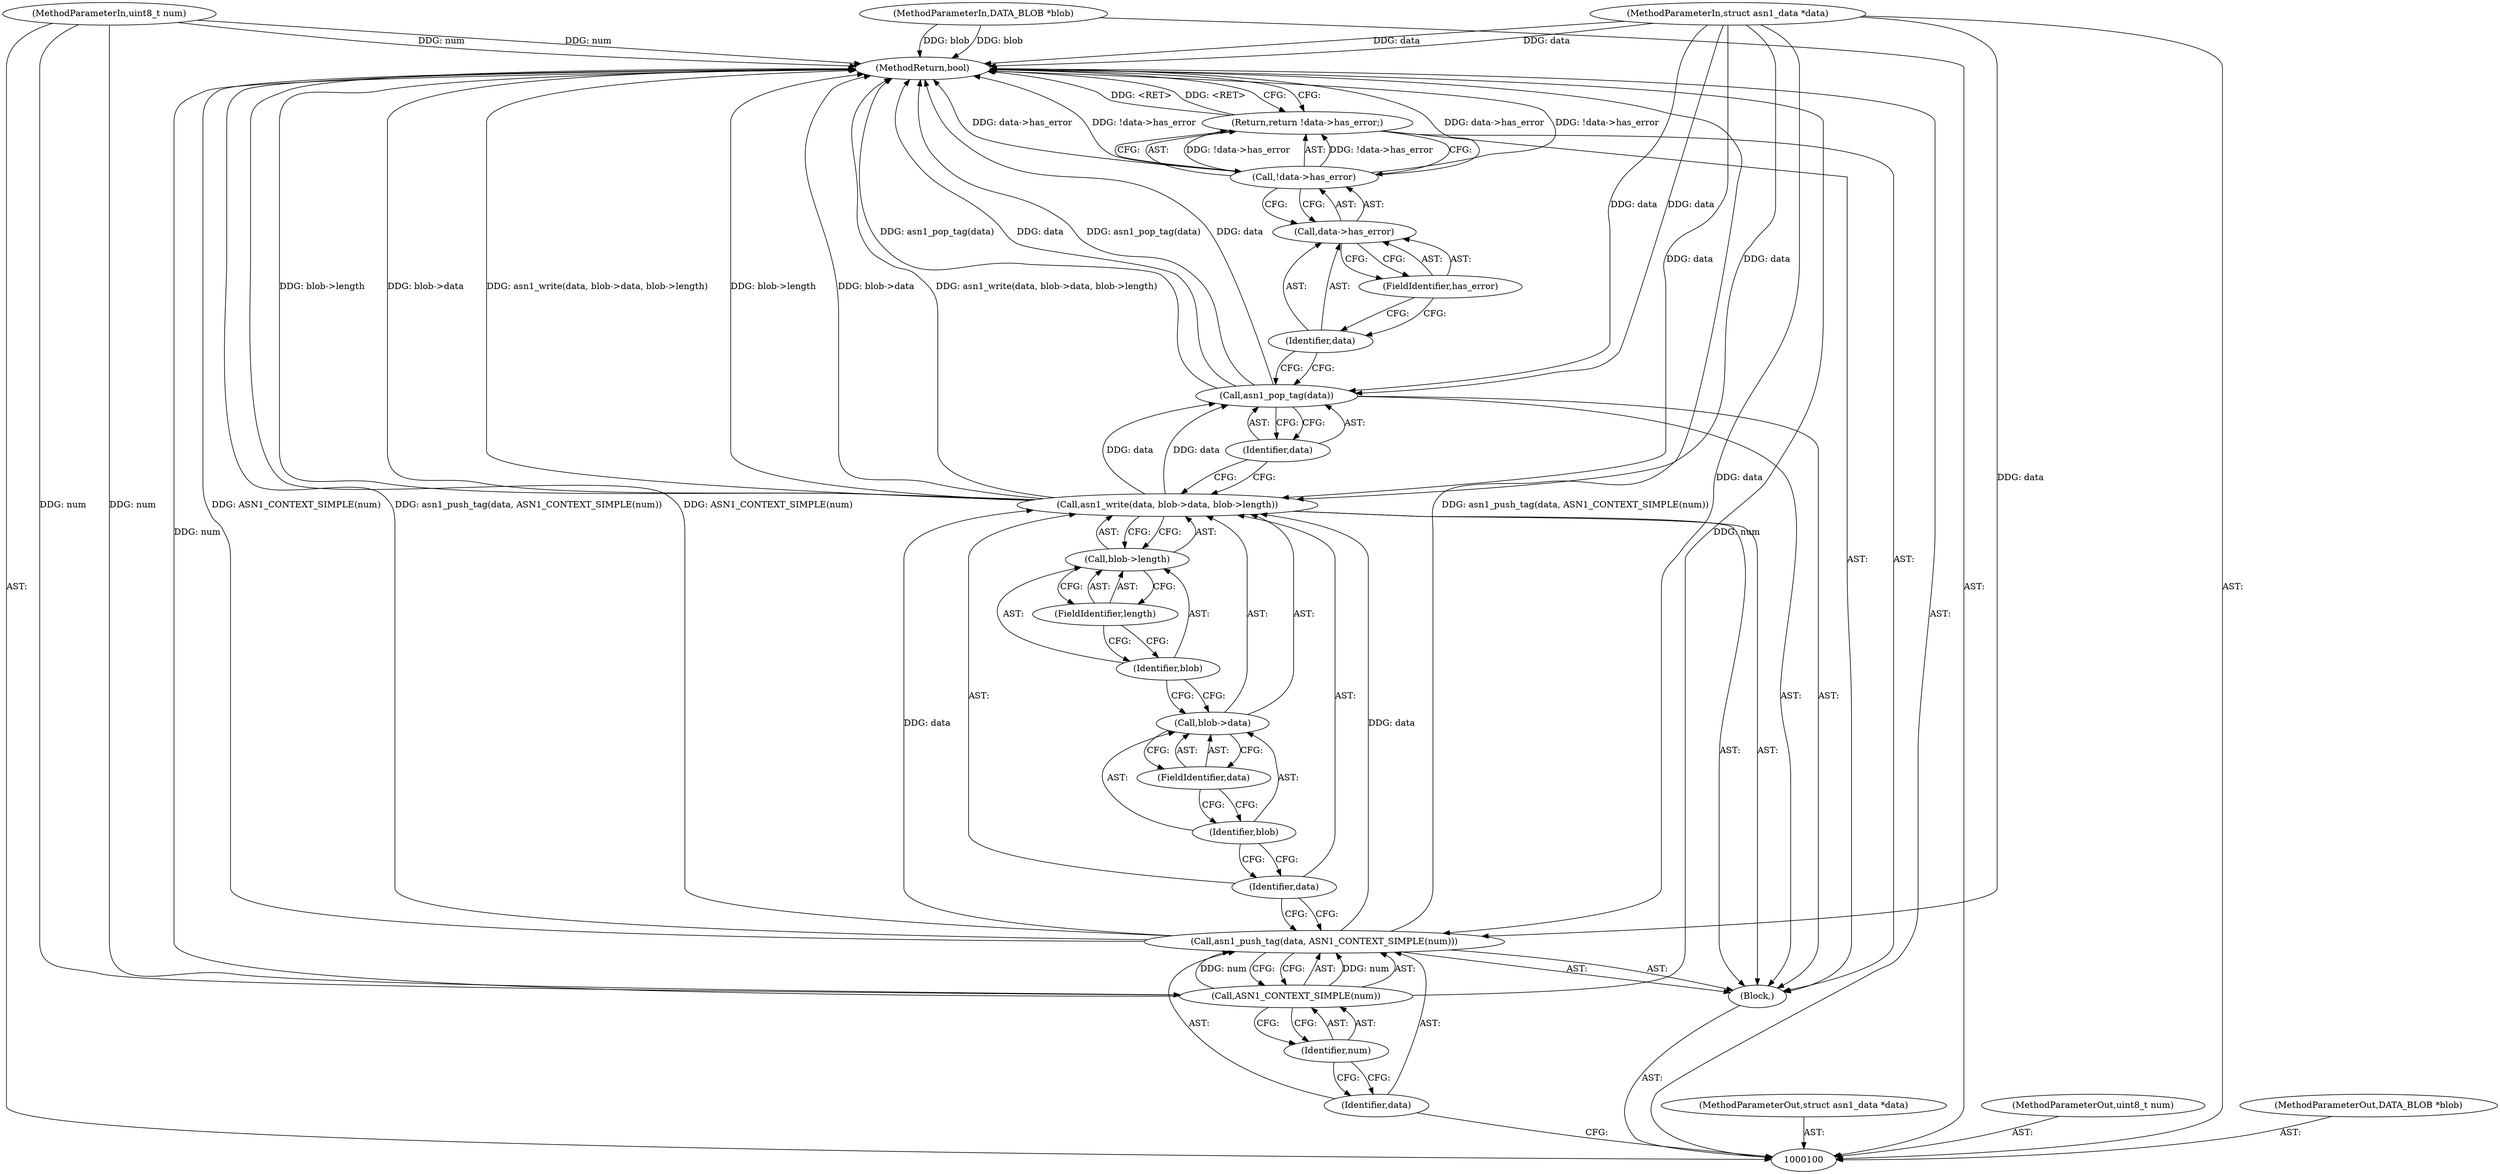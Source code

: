 digraph "1_samba_9d989c9dd7a5b92d0c5d65287935471b83b6e884_3" {
"1000124" [label="(MethodReturn,bool)"];
"1000101" [label="(MethodParameterIn,struct asn1_data *data)"];
"1000159" [label="(MethodParameterOut,struct asn1_data *data)"];
"1000102" [label="(MethodParameterIn,uint8_t num)"];
"1000160" [label="(MethodParameterOut,uint8_t num)"];
"1000103" [label="(MethodParameterIn,DATA_BLOB *blob)"];
"1000161" [label="(MethodParameterOut,DATA_BLOB *blob)"];
"1000104" [label="(Block,)"];
"1000106" [label="(Identifier,data)"];
"1000107" [label="(Call,ASN1_CONTEXT_SIMPLE(num))"];
"1000108" [label="(Identifier,num)"];
"1000105" [label="(Call,asn1_push_tag(data, ASN1_CONTEXT_SIMPLE(num)))"];
"1000110" [label="(Identifier,data)"];
"1000111" [label="(Call,blob->data)"];
"1000112" [label="(Identifier,blob)"];
"1000113" [label="(FieldIdentifier,data)"];
"1000114" [label="(Call,blob->length)"];
"1000115" [label="(Identifier,blob)"];
"1000116" [label="(FieldIdentifier,length)"];
"1000109" [label="(Call,asn1_write(data, blob->data, blob->length))"];
"1000118" [label="(Identifier,data)"];
"1000117" [label="(Call,asn1_pop_tag(data))"];
"1000120" [label="(Call,!data->has_error)"];
"1000121" [label="(Call,data->has_error)"];
"1000122" [label="(Identifier,data)"];
"1000123" [label="(FieldIdentifier,has_error)"];
"1000119" [label="(Return,return !data->has_error;)"];
"1000124" -> "1000100"  [label="AST: "];
"1000124" -> "1000119"  [label="CFG: "];
"1000117" -> "1000124"  [label="DDG: asn1_pop_tag(data)"];
"1000117" -> "1000124"  [label="DDG: data"];
"1000107" -> "1000124"  [label="DDG: num"];
"1000105" -> "1000124"  [label="DDG: ASN1_CONTEXT_SIMPLE(num)"];
"1000105" -> "1000124"  [label="DDG: asn1_push_tag(data, ASN1_CONTEXT_SIMPLE(num))"];
"1000109" -> "1000124"  [label="DDG: blob->length"];
"1000109" -> "1000124"  [label="DDG: blob->data"];
"1000109" -> "1000124"  [label="DDG: asn1_write(data, blob->data, blob->length)"];
"1000103" -> "1000124"  [label="DDG: blob"];
"1000120" -> "1000124"  [label="DDG: data->has_error"];
"1000120" -> "1000124"  [label="DDG: !data->has_error"];
"1000102" -> "1000124"  [label="DDG: num"];
"1000101" -> "1000124"  [label="DDG: data"];
"1000119" -> "1000124"  [label="DDG: <RET>"];
"1000101" -> "1000100"  [label="AST: "];
"1000101" -> "1000124"  [label="DDG: data"];
"1000101" -> "1000105"  [label="DDG: data"];
"1000101" -> "1000109"  [label="DDG: data"];
"1000101" -> "1000117"  [label="DDG: data"];
"1000159" -> "1000100"  [label="AST: "];
"1000102" -> "1000100"  [label="AST: "];
"1000102" -> "1000124"  [label="DDG: num"];
"1000102" -> "1000107"  [label="DDG: num"];
"1000160" -> "1000100"  [label="AST: "];
"1000103" -> "1000100"  [label="AST: "];
"1000103" -> "1000124"  [label="DDG: blob"];
"1000161" -> "1000100"  [label="AST: "];
"1000104" -> "1000100"  [label="AST: "];
"1000105" -> "1000104"  [label="AST: "];
"1000109" -> "1000104"  [label="AST: "];
"1000117" -> "1000104"  [label="AST: "];
"1000119" -> "1000104"  [label="AST: "];
"1000106" -> "1000105"  [label="AST: "];
"1000106" -> "1000100"  [label="CFG: "];
"1000108" -> "1000106"  [label="CFG: "];
"1000107" -> "1000105"  [label="AST: "];
"1000107" -> "1000108"  [label="CFG: "];
"1000108" -> "1000107"  [label="AST: "];
"1000105" -> "1000107"  [label="CFG: "];
"1000107" -> "1000124"  [label="DDG: num"];
"1000107" -> "1000105"  [label="DDG: num"];
"1000102" -> "1000107"  [label="DDG: num"];
"1000108" -> "1000107"  [label="AST: "];
"1000108" -> "1000106"  [label="CFG: "];
"1000107" -> "1000108"  [label="CFG: "];
"1000105" -> "1000104"  [label="AST: "];
"1000105" -> "1000107"  [label="CFG: "];
"1000106" -> "1000105"  [label="AST: "];
"1000107" -> "1000105"  [label="AST: "];
"1000110" -> "1000105"  [label="CFG: "];
"1000105" -> "1000124"  [label="DDG: ASN1_CONTEXT_SIMPLE(num)"];
"1000105" -> "1000124"  [label="DDG: asn1_push_tag(data, ASN1_CONTEXT_SIMPLE(num))"];
"1000101" -> "1000105"  [label="DDG: data"];
"1000107" -> "1000105"  [label="DDG: num"];
"1000105" -> "1000109"  [label="DDG: data"];
"1000110" -> "1000109"  [label="AST: "];
"1000110" -> "1000105"  [label="CFG: "];
"1000112" -> "1000110"  [label="CFG: "];
"1000111" -> "1000109"  [label="AST: "];
"1000111" -> "1000113"  [label="CFG: "];
"1000112" -> "1000111"  [label="AST: "];
"1000113" -> "1000111"  [label="AST: "];
"1000115" -> "1000111"  [label="CFG: "];
"1000112" -> "1000111"  [label="AST: "];
"1000112" -> "1000110"  [label="CFG: "];
"1000113" -> "1000112"  [label="CFG: "];
"1000113" -> "1000111"  [label="AST: "];
"1000113" -> "1000112"  [label="CFG: "];
"1000111" -> "1000113"  [label="CFG: "];
"1000114" -> "1000109"  [label="AST: "];
"1000114" -> "1000116"  [label="CFG: "];
"1000115" -> "1000114"  [label="AST: "];
"1000116" -> "1000114"  [label="AST: "];
"1000109" -> "1000114"  [label="CFG: "];
"1000115" -> "1000114"  [label="AST: "];
"1000115" -> "1000111"  [label="CFG: "];
"1000116" -> "1000115"  [label="CFG: "];
"1000116" -> "1000114"  [label="AST: "];
"1000116" -> "1000115"  [label="CFG: "];
"1000114" -> "1000116"  [label="CFG: "];
"1000109" -> "1000104"  [label="AST: "];
"1000109" -> "1000114"  [label="CFG: "];
"1000110" -> "1000109"  [label="AST: "];
"1000111" -> "1000109"  [label="AST: "];
"1000114" -> "1000109"  [label="AST: "];
"1000118" -> "1000109"  [label="CFG: "];
"1000109" -> "1000124"  [label="DDG: blob->length"];
"1000109" -> "1000124"  [label="DDG: blob->data"];
"1000109" -> "1000124"  [label="DDG: asn1_write(data, blob->data, blob->length)"];
"1000105" -> "1000109"  [label="DDG: data"];
"1000101" -> "1000109"  [label="DDG: data"];
"1000109" -> "1000117"  [label="DDG: data"];
"1000118" -> "1000117"  [label="AST: "];
"1000118" -> "1000109"  [label="CFG: "];
"1000117" -> "1000118"  [label="CFG: "];
"1000117" -> "1000104"  [label="AST: "];
"1000117" -> "1000118"  [label="CFG: "];
"1000118" -> "1000117"  [label="AST: "];
"1000122" -> "1000117"  [label="CFG: "];
"1000117" -> "1000124"  [label="DDG: asn1_pop_tag(data)"];
"1000117" -> "1000124"  [label="DDG: data"];
"1000109" -> "1000117"  [label="DDG: data"];
"1000101" -> "1000117"  [label="DDG: data"];
"1000120" -> "1000119"  [label="AST: "];
"1000120" -> "1000121"  [label="CFG: "];
"1000121" -> "1000120"  [label="AST: "];
"1000119" -> "1000120"  [label="CFG: "];
"1000120" -> "1000124"  [label="DDG: data->has_error"];
"1000120" -> "1000124"  [label="DDG: !data->has_error"];
"1000120" -> "1000119"  [label="DDG: !data->has_error"];
"1000121" -> "1000120"  [label="AST: "];
"1000121" -> "1000123"  [label="CFG: "];
"1000122" -> "1000121"  [label="AST: "];
"1000123" -> "1000121"  [label="AST: "];
"1000120" -> "1000121"  [label="CFG: "];
"1000122" -> "1000121"  [label="AST: "];
"1000122" -> "1000117"  [label="CFG: "];
"1000123" -> "1000122"  [label="CFG: "];
"1000123" -> "1000121"  [label="AST: "];
"1000123" -> "1000122"  [label="CFG: "];
"1000121" -> "1000123"  [label="CFG: "];
"1000119" -> "1000104"  [label="AST: "];
"1000119" -> "1000120"  [label="CFG: "];
"1000120" -> "1000119"  [label="AST: "];
"1000124" -> "1000119"  [label="CFG: "];
"1000119" -> "1000124"  [label="DDG: <RET>"];
"1000120" -> "1000119"  [label="DDG: !data->has_error"];
}

